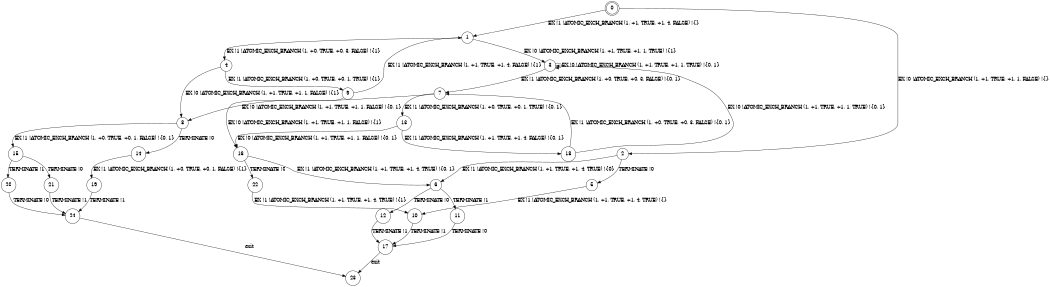 digraph BCG {
size = "7, 10.5";
center = TRUE;
node [shape = circle];
0 [peripheries = 2];
0 -> 1 [label = "EX !1 !ATOMIC_EXCH_BRANCH (1, +1, TRUE, +1, 4, FALSE) !{}"];
0 -> 2 [label = "EX !0 !ATOMIC_EXCH_BRANCH (1, +1, TRUE, +1, 1, FALSE) !{}"];
1 -> 3 [label = "EX !0 !ATOMIC_EXCH_BRANCH (1, +1, TRUE, +1, 1, TRUE) !{1}"];
1 -> 4 [label = "EX !1 !ATOMIC_EXCH_BRANCH (1, +0, TRUE, +0, 3, FALSE) !{1}"];
2 -> 5 [label = "TERMINATE !0"];
2 -> 6 [label = "EX !1 !ATOMIC_EXCH_BRANCH (1, +1, TRUE, +1, 4, TRUE) !{0}"];
3 -> 7 [label = "EX !1 !ATOMIC_EXCH_BRANCH (1, +0, TRUE, +0, 3, FALSE) !{0, 1}"];
3 -> 3 [label = "EX !0 !ATOMIC_EXCH_BRANCH (1, +1, TRUE, +1, 1, TRUE) !{0, 1}"];
4 -> 8 [label = "EX !0 !ATOMIC_EXCH_BRANCH (1, +1, TRUE, +1, 1, FALSE) !{1}"];
4 -> 9 [label = "EX !1 !ATOMIC_EXCH_BRANCH (1, +0, TRUE, +0, 1, TRUE) !{1}"];
5 -> 10 [label = "EX !1 !ATOMIC_EXCH_BRANCH (1, +1, TRUE, +1, 4, TRUE) !{}"];
6 -> 11 [label = "TERMINATE !1"];
6 -> 12 [label = "TERMINATE !0"];
7 -> 13 [label = "EX !1 !ATOMIC_EXCH_BRANCH (1, +0, TRUE, +0, 1, TRUE) !{0, 1}"];
7 -> 8 [label = "EX !0 !ATOMIC_EXCH_BRANCH (1, +1, TRUE, +1, 1, FALSE) !{0, 1}"];
8 -> 14 [label = "TERMINATE !0"];
8 -> 15 [label = "EX !1 !ATOMIC_EXCH_BRANCH (1, +0, TRUE, +0, 1, FALSE) !{0, 1}"];
9 -> 16 [label = "EX !0 !ATOMIC_EXCH_BRANCH (1, +1, TRUE, +1, 1, FALSE) !{1}"];
9 -> 1 [label = "EX !1 !ATOMIC_EXCH_BRANCH (1, +1, TRUE, +1, 4, FALSE) !{1}"];
10 -> 17 [label = "TERMINATE !1"];
11 -> 17 [label = "TERMINATE !0"];
12 -> 17 [label = "TERMINATE !1"];
13 -> 18 [label = "EX !1 !ATOMIC_EXCH_BRANCH (1, +1, TRUE, +1, 4, FALSE) !{0, 1}"];
13 -> 16 [label = "EX !0 !ATOMIC_EXCH_BRANCH (1, +1, TRUE, +1, 1, FALSE) !{0, 1}"];
14 -> 19 [label = "EX !1 !ATOMIC_EXCH_BRANCH (1, +0, TRUE, +0, 1, FALSE) !{1}"];
15 -> 20 [label = "TERMINATE !1"];
15 -> 21 [label = "TERMINATE !0"];
16 -> 22 [label = "TERMINATE !0"];
16 -> 6 [label = "EX !1 !ATOMIC_EXCH_BRANCH (1, +1, TRUE, +1, 4, TRUE) !{0, 1}"];
17 -> 23 [label = "exit"];
18 -> 7 [label = "EX !1 !ATOMIC_EXCH_BRANCH (1, +0, TRUE, +0, 3, FALSE) !{0, 1}"];
18 -> 3 [label = "EX !0 !ATOMIC_EXCH_BRANCH (1, +1, TRUE, +1, 1, TRUE) !{0, 1}"];
19 -> 24 [label = "TERMINATE !1"];
20 -> 24 [label = "TERMINATE !0"];
21 -> 24 [label = "TERMINATE !1"];
22 -> 10 [label = "EX !1 !ATOMIC_EXCH_BRANCH (1, +1, TRUE, +1, 4, TRUE) !{1}"];
24 -> 23 [label = "exit"];
}

